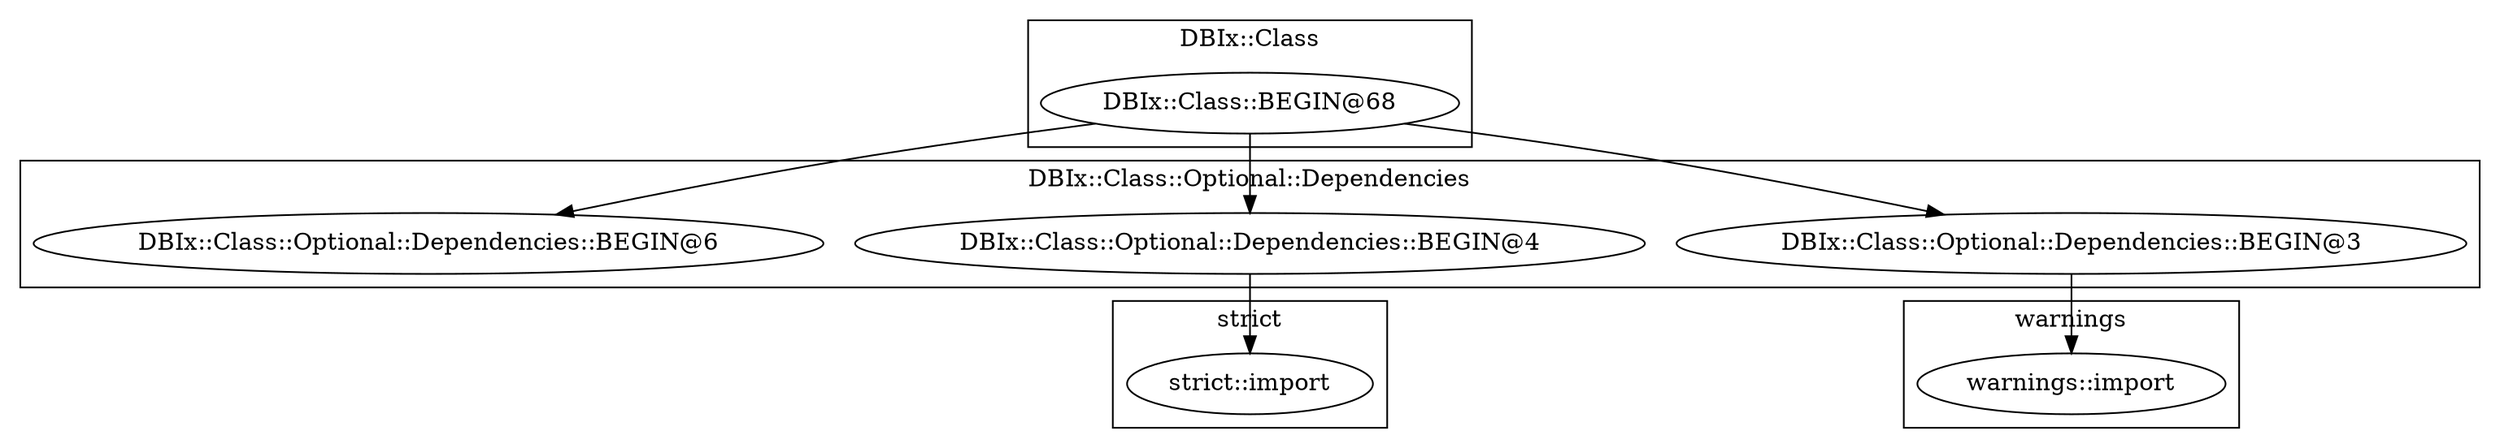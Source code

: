 digraph {
graph [overlap=false]
subgraph cluster_warnings {
	label="warnings";
	"warnings::import";
}
subgraph cluster_DBIx_Class {
	label="DBIx::Class";
	"DBIx::Class::BEGIN@68";
}
subgraph cluster_DBIx_Class_Optional_Dependencies {
	label="DBIx::Class::Optional::Dependencies";
	"DBIx::Class::Optional::Dependencies::BEGIN@4";
	"DBIx::Class::Optional::Dependencies::BEGIN@3";
	"DBIx::Class::Optional::Dependencies::BEGIN@6";
}
subgraph cluster_strict {
	label="strict";
	"strict::import";
}
"DBIx::Class::BEGIN@68" -> "DBIx::Class::Optional::Dependencies::BEGIN@6";
"DBIx::Class::BEGIN@68" -> "DBIx::Class::Optional::Dependencies::BEGIN@4";
"DBIx::Class::Optional::Dependencies::BEGIN@4" -> "strict::import";
"DBIx::Class::Optional::Dependencies::BEGIN@3" -> "warnings::import";
"DBIx::Class::BEGIN@68" -> "DBIx::Class::Optional::Dependencies::BEGIN@3";
}
